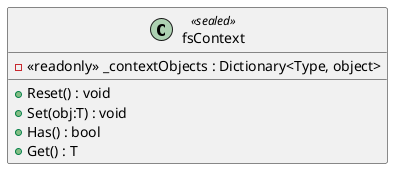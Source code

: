 @startuml
class fsContext <<sealed>> {
    - <<readonly>> _contextObjects : Dictionary<Type, object>
    + Reset() : void
    + Set(obj:T) : void
    + Has() : bool
    + Get() : T
}
@enduml
